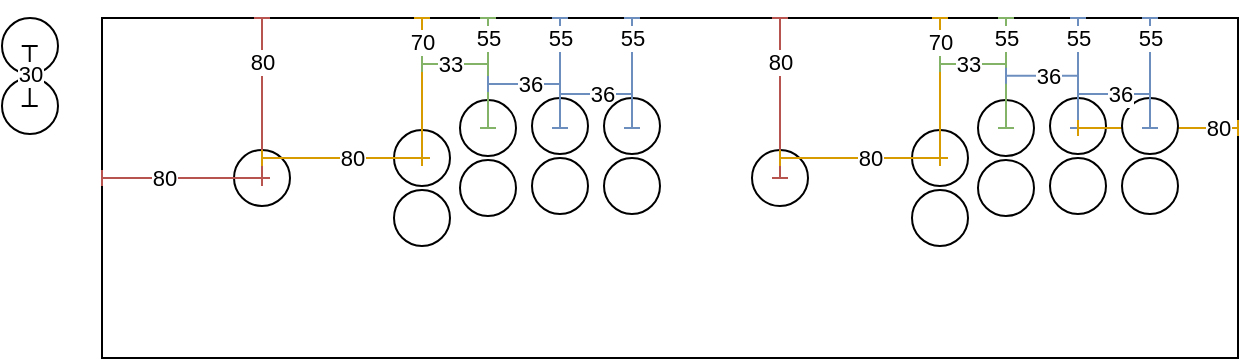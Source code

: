 <mxfile version="20.8.23" type="github">
  <diagram name="Page-1" id="TyZUWZUwhEmbMYcQDR7y">
    <mxGraphModel dx="279" dy="150" grid="1" gridSize="10" guides="1" tooltips="1" connect="1" arrows="1" fold="1" page="1" pageScale="1" pageWidth="827" pageHeight="1169" math="0" shadow="0">
      <root>
        <mxCell id="0" />
        <mxCell id="1" parent="0" />
        <mxCell id="x4vkcotw__83MeDZd9nn-2" value="" style="rounded=0;whiteSpace=wrap;html=1;imageWidth=24;" parent="1" vertex="1">
          <mxGeometry x="80" y="360" width="568" height="170" as="geometry" />
        </mxCell>
        <mxCell id="x4vkcotw__83MeDZd9nn-23" value="" style="group" parent="1" vertex="1" connectable="0">
          <mxGeometry x="259" y="401" width="28" height="58" as="geometry" />
        </mxCell>
        <mxCell id="x4vkcotw__83MeDZd9nn-24" value="" style="ellipse;whiteSpace=wrap;html=1;aspect=fixed;" parent="x4vkcotw__83MeDZd9nn-23" vertex="1">
          <mxGeometry width="28" height="28" as="geometry" />
        </mxCell>
        <mxCell id="x4vkcotw__83MeDZd9nn-25" value="" style="ellipse;whiteSpace=wrap;html=1;aspect=fixed;" parent="x4vkcotw__83MeDZd9nn-23" vertex="1">
          <mxGeometry y="30" width="28" height="28" as="geometry" />
        </mxCell>
        <mxCell id="x4vkcotw__83MeDZd9nn-1" value="" style="ellipse;whiteSpace=wrap;html=1;aspect=fixed;" parent="1" vertex="1">
          <mxGeometry x="146" y="426" width="28" height="28" as="geometry" />
        </mxCell>
        <mxCell id="x4vkcotw__83MeDZd9nn-3" value="" style="endArrow=baseDash;html=1;rounded=0;endFill=0;startArrow=baseDash;startFill=0;fillColor=#f8cecc;strokeColor=#b85450;" parent="1" edge="1">
          <mxGeometry width="50" height="50" relative="1" as="geometry">
            <mxPoint x="80" y="440" as="sourcePoint" />
            <mxPoint x="160" y="440" as="targetPoint" />
          </mxGeometry>
        </mxCell>
        <mxCell id="x4vkcotw__83MeDZd9nn-17" value="80" style="edgeLabel;html=1;align=center;verticalAlign=middle;resizable=0;points=[];" parent="x4vkcotw__83MeDZd9nn-3" vertex="1" connectable="0">
          <mxGeometry x="-0.222" relative="1" as="geometry">
            <mxPoint as="offset" />
          </mxGeometry>
        </mxCell>
        <mxCell id="x4vkcotw__83MeDZd9nn-4" value="" style="endArrow=baseDash;html=1;rounded=0;endFill=0;startArrow=baseDash;startFill=0;fillColor=#f8cecc;strokeColor=#b85450;" parent="1" edge="1">
          <mxGeometry width="50" height="50" relative="1" as="geometry">
            <mxPoint x="160" y="360" as="sourcePoint" />
            <mxPoint x="160" y="440" as="targetPoint" />
          </mxGeometry>
        </mxCell>
        <mxCell id="x4vkcotw__83MeDZd9nn-16" value="80" style="edgeLabel;html=1;align=center;verticalAlign=middle;resizable=0;points=[];" parent="x4vkcotw__83MeDZd9nn-4" vertex="1" connectable="0">
          <mxGeometry x="-0.462" relative="1" as="geometry">
            <mxPoint as="offset" />
          </mxGeometry>
        </mxCell>
        <mxCell id="x4vkcotw__83MeDZd9nn-8" value="" style="ellipse;whiteSpace=wrap;html=1;aspect=fixed;" parent="1" vertex="1">
          <mxGeometry x="226" y="416" width="28" height="28" as="geometry" />
        </mxCell>
        <mxCell id="x4vkcotw__83MeDZd9nn-9" value="" style="ellipse;whiteSpace=wrap;html=1;aspect=fixed;" parent="1" vertex="1">
          <mxGeometry x="226" y="446" width="28" height="28" as="geometry" />
        </mxCell>
        <mxCell id="x4vkcotw__83MeDZd9nn-12" value="" style="group" parent="1" vertex="1" connectable="0">
          <mxGeometry x="30" y="360" width="28" height="58" as="geometry" />
        </mxCell>
        <mxCell id="x4vkcotw__83MeDZd9nn-10" value="" style="ellipse;whiteSpace=wrap;html=1;aspect=fixed;" parent="x4vkcotw__83MeDZd9nn-12" vertex="1">
          <mxGeometry width="28" height="28" as="geometry" />
        </mxCell>
        <mxCell id="x4vkcotw__83MeDZd9nn-11" value="" style="ellipse;whiteSpace=wrap;html=1;aspect=fixed;" parent="x4vkcotw__83MeDZd9nn-12" vertex="1">
          <mxGeometry y="30" width="28" height="28" as="geometry" />
        </mxCell>
        <mxCell id="x4vkcotw__83MeDZd9nn-35" value="" style="endArrow=baseDash;html=1;rounded=1;fillColor=#f8cecc;strokeColor=default;startArrow=baseDash;startFill=0;endFill=0;" parent="x4vkcotw__83MeDZd9nn-12" edge="1">
          <mxGeometry width="50" height="50" relative="1" as="geometry">
            <mxPoint x="13.86" y="14" as="sourcePoint" />
            <mxPoint x="13.86" y="44" as="targetPoint" />
          </mxGeometry>
        </mxCell>
        <mxCell id="x4vkcotw__83MeDZd9nn-36" value="30" style="edgeLabel;html=1;align=center;verticalAlign=middle;resizable=0;points=[];" parent="x4vkcotw__83MeDZd9nn-35" vertex="1" connectable="0">
          <mxGeometry x="0.125" relative="1" as="geometry">
            <mxPoint y="-3" as="offset" />
          </mxGeometry>
        </mxCell>
        <mxCell id="x4vkcotw__83MeDZd9nn-7" value="" style="endArrow=baseDash;html=1;rounded=0;fillColor=#ffe6cc;strokeColor=#d79b00;startArrow=baseDash;startFill=0;endFill=0;" parent="1" edge="1">
          <mxGeometry width="50" height="50" relative="1" as="geometry">
            <mxPoint x="240" y="360" as="sourcePoint" />
            <mxPoint x="240" y="430" as="targetPoint" />
          </mxGeometry>
        </mxCell>
        <mxCell id="x4vkcotw__83MeDZd9nn-14" value="70" style="edgeLabel;html=1;align=center;verticalAlign=middle;resizable=0;points=[];" parent="x4vkcotw__83MeDZd9nn-7" vertex="1" connectable="0">
          <mxGeometry x="-0.663" relative="1" as="geometry">
            <mxPoint as="offset" />
          </mxGeometry>
        </mxCell>
        <mxCell id="x4vkcotw__83MeDZd9nn-6" value="" style="endArrow=baseDash;html=1;rounded=0;fillColor=#ffe6cc;strokeColor=#d79b00;startArrow=baseDash;startFill=0;endFill=0;" parent="1" edge="1">
          <mxGeometry width="50" height="50" relative="1" as="geometry">
            <mxPoint x="160" y="430" as="sourcePoint" />
            <mxPoint x="240" y="430" as="targetPoint" />
          </mxGeometry>
        </mxCell>
        <mxCell id="x4vkcotw__83MeDZd9nn-13" value="80" style="edgeLabel;html=1;align=center;verticalAlign=middle;resizable=0;points=[];" parent="x4vkcotw__83MeDZd9nn-6" vertex="1" connectable="0">
          <mxGeometry x="0.125" relative="1" as="geometry">
            <mxPoint as="offset" />
          </mxGeometry>
        </mxCell>
        <mxCell id="x4vkcotw__83MeDZd9nn-18" value="" style="endArrow=baseDash;html=1;rounded=0;fillColor=#d5e8d4;strokeColor=#82b366;startArrow=baseDash;startFill=0;endFill=0;" parent="1" edge="1">
          <mxGeometry width="50" height="50" relative="1" as="geometry">
            <mxPoint x="240" y="383" as="sourcePoint" />
            <mxPoint x="273" y="383" as="targetPoint" />
          </mxGeometry>
        </mxCell>
        <mxCell id="x4vkcotw__83MeDZd9nn-19" value="33" style="edgeLabel;html=1;align=center;verticalAlign=middle;resizable=0;points=[];" parent="x4vkcotw__83MeDZd9nn-18" vertex="1" connectable="0">
          <mxGeometry x="0.125" relative="1" as="geometry">
            <mxPoint x="-5" as="offset" />
          </mxGeometry>
        </mxCell>
        <mxCell id="x4vkcotw__83MeDZd9nn-32" value="" style="group" parent="1" vertex="1" connectable="0">
          <mxGeometry x="295" y="400" width="28" height="58" as="geometry" />
        </mxCell>
        <mxCell id="x4vkcotw__83MeDZd9nn-33" value="" style="ellipse;whiteSpace=wrap;html=1;aspect=fixed;" parent="x4vkcotw__83MeDZd9nn-32" vertex="1">
          <mxGeometry width="28" height="28" as="geometry" />
        </mxCell>
        <mxCell id="x4vkcotw__83MeDZd9nn-34" value="" style="ellipse;whiteSpace=wrap;html=1;aspect=fixed;" parent="x4vkcotw__83MeDZd9nn-32" vertex="1">
          <mxGeometry y="30" width="28" height="28" as="geometry" />
        </mxCell>
        <mxCell id="x4vkcotw__83MeDZd9nn-28" value="" style="endArrow=baseDash;html=1;rounded=0;fillColor=#dae8fc;strokeColor=#6c8ebf;startArrow=baseDash;startFill=0;endFill=0;" parent="1" edge="1">
          <mxGeometry width="50" height="50" relative="1" as="geometry">
            <mxPoint x="309" y="360" as="sourcePoint" />
            <mxPoint x="309" y="415" as="targetPoint" />
          </mxGeometry>
        </mxCell>
        <mxCell id="x4vkcotw__83MeDZd9nn-29" value="55" style="edgeLabel;html=1;align=center;verticalAlign=middle;resizable=0;points=[];" parent="x4vkcotw__83MeDZd9nn-28" vertex="1" connectable="0">
          <mxGeometry x="-0.663" relative="1" as="geometry">
            <mxPoint as="offset" />
          </mxGeometry>
        </mxCell>
        <mxCell id="x4vkcotw__83MeDZd9nn-26" value="" style="endArrow=baseDash;html=1;rounded=0;fillColor=#d5e8d4;strokeColor=#82b366;startArrow=baseDash;startFill=0;endFill=0;" parent="1" edge="1">
          <mxGeometry width="50" height="50" relative="1" as="geometry">
            <mxPoint x="273" y="360" as="sourcePoint" />
            <mxPoint x="273" y="415" as="targetPoint" />
          </mxGeometry>
        </mxCell>
        <mxCell id="x4vkcotw__83MeDZd9nn-27" value="55" style="edgeLabel;html=1;align=center;verticalAlign=middle;resizable=0;points=[];" parent="x4vkcotw__83MeDZd9nn-26" vertex="1" connectable="0">
          <mxGeometry x="-0.663" relative="1" as="geometry">
            <mxPoint as="offset" />
          </mxGeometry>
        </mxCell>
        <mxCell id="x4vkcotw__83MeDZd9nn-30" value="" style="endArrow=baseDash;html=1;rounded=0;fillColor=#dae8fc;strokeColor=#6c8ebf;startArrow=baseDash;startFill=0;endFill=0;" parent="1" edge="1">
          <mxGeometry width="50" height="50" relative="1" as="geometry">
            <mxPoint x="273" y="393" as="sourcePoint" />
            <mxPoint x="309" y="393" as="targetPoint" />
          </mxGeometry>
        </mxCell>
        <mxCell id="x4vkcotw__83MeDZd9nn-31" value="36" style="edgeLabel;html=1;align=center;verticalAlign=middle;resizable=0;points=[];" parent="x4vkcotw__83MeDZd9nn-30" vertex="1" connectable="0">
          <mxGeometry x="0.125" relative="1" as="geometry">
            <mxPoint as="offset" />
          </mxGeometry>
        </mxCell>
        <mxCell id="p32x1-39a59fUp0QArxO-1" value="" style="endArrow=baseDash;html=1;rounded=0;fillColor=#dae8fc;strokeColor=#6c8ebf;startArrow=baseDash;startFill=0;endFill=0;" edge="1" parent="1">
          <mxGeometry width="50" height="50" relative="1" as="geometry">
            <mxPoint x="309" y="398" as="sourcePoint" />
            <mxPoint x="345" y="398" as="targetPoint" />
          </mxGeometry>
        </mxCell>
        <mxCell id="p32x1-39a59fUp0QArxO-2" value="36" style="edgeLabel;html=1;align=center;verticalAlign=middle;resizable=0;points=[];" vertex="1" connectable="0" parent="p32x1-39a59fUp0QArxO-1">
          <mxGeometry x="0.125" relative="1" as="geometry">
            <mxPoint as="offset" />
          </mxGeometry>
        </mxCell>
        <mxCell id="p32x1-39a59fUp0QArxO-5" value="" style="group" vertex="1" connectable="0" parent="1">
          <mxGeometry x="331" y="400" width="28" height="58" as="geometry" />
        </mxCell>
        <mxCell id="p32x1-39a59fUp0QArxO-6" value="" style="ellipse;whiteSpace=wrap;html=1;aspect=fixed;" vertex="1" parent="p32x1-39a59fUp0QArxO-5">
          <mxGeometry width="28" height="28" as="geometry" />
        </mxCell>
        <mxCell id="p32x1-39a59fUp0QArxO-7" value="" style="ellipse;whiteSpace=wrap;html=1;aspect=fixed;" vertex="1" parent="p32x1-39a59fUp0QArxO-5">
          <mxGeometry y="30" width="28" height="28" as="geometry" />
        </mxCell>
        <mxCell id="p32x1-39a59fUp0QArxO-3" value="" style="endArrow=baseDash;html=1;rounded=0;fillColor=#dae8fc;strokeColor=#6c8ebf;startArrow=baseDash;startFill=0;endFill=0;" edge="1" parent="1">
          <mxGeometry width="50" height="50" relative="1" as="geometry">
            <mxPoint x="345" y="360" as="sourcePoint" />
            <mxPoint x="345" y="415" as="targetPoint" />
          </mxGeometry>
        </mxCell>
        <mxCell id="p32x1-39a59fUp0QArxO-4" value="55" style="edgeLabel;html=1;align=center;verticalAlign=middle;resizable=0;points=[];" vertex="1" connectable="0" parent="p32x1-39a59fUp0QArxO-3">
          <mxGeometry x="-0.663" relative="1" as="geometry">
            <mxPoint as="offset" />
          </mxGeometry>
        </mxCell>
        <mxCell id="p32x1-39a59fUp0QArxO-10" value="" style="group" vertex="1" connectable="0" parent="1">
          <mxGeometry x="554" y="400" width="28" height="58" as="geometry" />
        </mxCell>
        <mxCell id="p32x1-39a59fUp0QArxO-11" value="" style="ellipse;whiteSpace=wrap;html=1;aspect=fixed;" vertex="1" parent="p32x1-39a59fUp0QArxO-10">
          <mxGeometry width="28" height="28" as="geometry" />
        </mxCell>
        <mxCell id="p32x1-39a59fUp0QArxO-12" value="" style="ellipse;whiteSpace=wrap;html=1;aspect=fixed;" vertex="1" parent="p32x1-39a59fUp0QArxO-10">
          <mxGeometry y="30" width="28" height="28" as="geometry" />
        </mxCell>
        <mxCell id="p32x1-39a59fUp0QArxO-13" value="" style="endArrow=baseDash;html=1;rounded=0;fillColor=#dae8fc;strokeColor=#6c8ebf;startArrow=baseDash;startFill=0;endFill=0;" edge="1" parent="1">
          <mxGeometry width="50" height="50" relative="1" as="geometry">
            <mxPoint x="568" y="360" as="sourcePoint" />
            <mxPoint x="568" y="415" as="targetPoint" />
          </mxGeometry>
        </mxCell>
        <mxCell id="p32x1-39a59fUp0QArxO-14" value="55" style="edgeLabel;html=1;align=center;verticalAlign=middle;resizable=0;points=[];" vertex="1" connectable="0" parent="p32x1-39a59fUp0QArxO-13">
          <mxGeometry x="-0.663" relative="1" as="geometry">
            <mxPoint as="offset" />
          </mxGeometry>
        </mxCell>
        <mxCell id="p32x1-39a59fUp0QArxO-8" value="" style="endArrow=baseDash;html=1;rounded=0;fillColor=#ffe6cc;strokeColor=#d79b00;startArrow=baseDash;startFill=0;endFill=0;" edge="1" parent="1">
          <mxGeometry width="50" height="50" relative="1" as="geometry">
            <mxPoint x="568" y="415" as="sourcePoint" />
            <mxPoint x="648" y="415" as="targetPoint" />
          </mxGeometry>
        </mxCell>
        <mxCell id="p32x1-39a59fUp0QArxO-9" value="80" style="edgeLabel;html=1;align=center;verticalAlign=middle;resizable=0;points=[];" vertex="1" connectable="0" parent="p32x1-39a59fUp0QArxO-8">
          <mxGeometry x="0.125" relative="1" as="geometry">
            <mxPoint x="25" as="offset" />
          </mxGeometry>
        </mxCell>
        <mxCell id="p32x1-39a59fUp0QArxO-17" value="" style="group" vertex="1" connectable="0" parent="1">
          <mxGeometry x="590" y="400" width="28" height="58" as="geometry" />
        </mxCell>
        <mxCell id="p32x1-39a59fUp0QArxO-18" value="" style="ellipse;whiteSpace=wrap;html=1;aspect=fixed;" vertex="1" parent="p32x1-39a59fUp0QArxO-17">
          <mxGeometry width="28" height="28" as="geometry" />
        </mxCell>
        <mxCell id="p32x1-39a59fUp0QArxO-19" value="" style="ellipse;whiteSpace=wrap;html=1;aspect=fixed;" vertex="1" parent="p32x1-39a59fUp0QArxO-17">
          <mxGeometry y="30" width="28" height="28" as="geometry" />
        </mxCell>
        <mxCell id="p32x1-39a59fUp0QArxO-15" value="" style="endArrow=baseDash;html=1;rounded=0;fillColor=#dae8fc;strokeColor=#6c8ebf;startArrow=baseDash;startFill=0;endFill=0;" edge="1" parent="1">
          <mxGeometry width="50" height="50" relative="1" as="geometry">
            <mxPoint x="568" y="398" as="sourcePoint" />
            <mxPoint x="604" y="398" as="targetPoint" />
          </mxGeometry>
        </mxCell>
        <mxCell id="p32x1-39a59fUp0QArxO-16" value="36" style="edgeLabel;html=1;align=center;verticalAlign=middle;resizable=0;points=[];" vertex="1" connectable="0" parent="p32x1-39a59fUp0QArxO-15">
          <mxGeometry x="0.125" relative="1" as="geometry">
            <mxPoint as="offset" />
          </mxGeometry>
        </mxCell>
        <mxCell id="p32x1-39a59fUp0QArxO-20" value="" style="endArrow=baseDash;html=1;rounded=0;fillColor=#dae8fc;strokeColor=#6c8ebf;startArrow=baseDash;startFill=0;endFill=0;" edge="1" parent="1">
          <mxGeometry width="50" height="50" relative="1" as="geometry">
            <mxPoint x="604" y="360" as="sourcePoint" />
            <mxPoint x="604" y="415" as="targetPoint" />
          </mxGeometry>
        </mxCell>
        <mxCell id="p32x1-39a59fUp0QArxO-21" value="55" style="edgeLabel;html=1;align=center;verticalAlign=middle;resizable=0;points=[];" vertex="1" connectable="0" parent="p32x1-39a59fUp0QArxO-20">
          <mxGeometry x="-0.663" relative="1" as="geometry">
            <mxPoint as="offset" />
          </mxGeometry>
        </mxCell>
        <mxCell id="p32x1-39a59fUp0QArxO-23" value="" style="group" vertex="1" connectable="0" parent="1">
          <mxGeometry x="518" y="401" width="28" height="58" as="geometry" />
        </mxCell>
        <mxCell id="p32x1-39a59fUp0QArxO-24" value="" style="ellipse;whiteSpace=wrap;html=1;aspect=fixed;" vertex="1" parent="p32x1-39a59fUp0QArxO-23">
          <mxGeometry width="28" height="28" as="geometry" />
        </mxCell>
        <mxCell id="p32x1-39a59fUp0QArxO-25" value="" style="ellipse;whiteSpace=wrap;html=1;aspect=fixed;" vertex="1" parent="p32x1-39a59fUp0QArxO-23">
          <mxGeometry y="30" width="28" height="28" as="geometry" />
        </mxCell>
        <mxCell id="p32x1-39a59fUp0QArxO-26" value="" style="ellipse;whiteSpace=wrap;html=1;aspect=fixed;" vertex="1" parent="1">
          <mxGeometry x="405" y="426" width="28" height="28" as="geometry" />
        </mxCell>
        <mxCell id="p32x1-39a59fUp0QArxO-27" value="" style="endArrow=baseDash;html=1;rounded=0;endFill=0;startArrow=baseDash;startFill=0;fillColor=#f8cecc;strokeColor=#b85450;" edge="1" parent="1">
          <mxGeometry width="50" height="50" relative="1" as="geometry">
            <mxPoint x="419" y="360" as="sourcePoint" />
            <mxPoint x="419" y="440" as="targetPoint" />
          </mxGeometry>
        </mxCell>
        <mxCell id="p32x1-39a59fUp0QArxO-28" value="80" style="edgeLabel;html=1;align=center;verticalAlign=middle;resizable=0;points=[];" vertex="1" connectable="0" parent="p32x1-39a59fUp0QArxO-27">
          <mxGeometry x="-0.462" relative="1" as="geometry">
            <mxPoint as="offset" />
          </mxGeometry>
        </mxCell>
        <mxCell id="p32x1-39a59fUp0QArxO-29" value="" style="ellipse;whiteSpace=wrap;html=1;aspect=fixed;" vertex="1" parent="1">
          <mxGeometry x="485" y="416" width="28" height="28" as="geometry" />
        </mxCell>
        <mxCell id="p32x1-39a59fUp0QArxO-30" value="" style="ellipse;whiteSpace=wrap;html=1;aspect=fixed;" vertex="1" parent="1">
          <mxGeometry x="485" y="446" width="28" height="28" as="geometry" />
        </mxCell>
        <mxCell id="p32x1-39a59fUp0QArxO-31" value="" style="endArrow=baseDash;html=1;rounded=0;fillColor=#ffe6cc;strokeColor=#d79b00;startArrow=baseDash;startFill=0;endFill=0;" edge="1" parent="1">
          <mxGeometry width="50" height="50" relative="1" as="geometry">
            <mxPoint x="499" y="360" as="sourcePoint" />
            <mxPoint x="499" y="430" as="targetPoint" />
          </mxGeometry>
        </mxCell>
        <mxCell id="p32x1-39a59fUp0QArxO-32" value="70" style="edgeLabel;html=1;align=center;verticalAlign=middle;resizable=0;points=[];" vertex="1" connectable="0" parent="p32x1-39a59fUp0QArxO-31">
          <mxGeometry x="-0.663" relative="1" as="geometry">
            <mxPoint as="offset" />
          </mxGeometry>
        </mxCell>
        <mxCell id="p32x1-39a59fUp0QArxO-33" value="" style="endArrow=baseDash;html=1;rounded=0;fillColor=#ffe6cc;strokeColor=#d79b00;startArrow=baseDash;startFill=0;endFill=0;" edge="1" parent="1">
          <mxGeometry width="50" height="50" relative="1" as="geometry">
            <mxPoint x="419" y="430" as="sourcePoint" />
            <mxPoint x="499" y="430" as="targetPoint" />
          </mxGeometry>
        </mxCell>
        <mxCell id="p32x1-39a59fUp0QArxO-34" value="80" style="edgeLabel;html=1;align=center;verticalAlign=middle;resizable=0;points=[];" vertex="1" connectable="0" parent="p32x1-39a59fUp0QArxO-33">
          <mxGeometry x="0.125" relative="1" as="geometry">
            <mxPoint as="offset" />
          </mxGeometry>
        </mxCell>
        <mxCell id="p32x1-39a59fUp0QArxO-35" value="" style="endArrow=baseDash;html=1;rounded=0;fillColor=#d5e8d4;strokeColor=#82b366;startArrow=baseDash;startFill=0;endFill=0;" edge="1" parent="1">
          <mxGeometry width="50" height="50" relative="1" as="geometry">
            <mxPoint x="499" y="383" as="sourcePoint" />
            <mxPoint x="532" y="383" as="targetPoint" />
          </mxGeometry>
        </mxCell>
        <mxCell id="p32x1-39a59fUp0QArxO-36" value="33" style="edgeLabel;html=1;align=center;verticalAlign=middle;resizable=0;points=[];" vertex="1" connectable="0" parent="p32x1-39a59fUp0QArxO-35">
          <mxGeometry x="0.125" relative="1" as="geometry">
            <mxPoint x="-5" as="offset" />
          </mxGeometry>
        </mxCell>
        <mxCell id="p32x1-39a59fUp0QArxO-37" value="" style="endArrow=baseDash;html=1;rounded=0;fillColor=#d5e8d4;strokeColor=#82b366;startArrow=baseDash;startFill=0;endFill=0;" edge="1" parent="1">
          <mxGeometry width="50" height="50" relative="1" as="geometry">
            <mxPoint x="532" y="360" as="sourcePoint" />
            <mxPoint x="532" y="415" as="targetPoint" />
          </mxGeometry>
        </mxCell>
        <mxCell id="p32x1-39a59fUp0QArxO-38" value="55" style="edgeLabel;html=1;align=center;verticalAlign=middle;resizable=0;points=[];" vertex="1" connectable="0" parent="p32x1-39a59fUp0QArxO-37">
          <mxGeometry x="-0.663" relative="1" as="geometry">
            <mxPoint as="offset" />
          </mxGeometry>
        </mxCell>
        <mxCell id="p32x1-39a59fUp0QArxO-39" value="" style="endArrow=baseDash;html=1;rounded=0;fillColor=#dae8fc;strokeColor=#6c8ebf;startArrow=baseDash;startFill=0;endFill=0;" edge="1" parent="1">
          <mxGeometry width="50" height="50" relative="1" as="geometry">
            <mxPoint x="532" y="388.86" as="sourcePoint" />
            <mxPoint x="568" y="388.86" as="targetPoint" />
          </mxGeometry>
        </mxCell>
        <mxCell id="p32x1-39a59fUp0QArxO-40" value="36" style="edgeLabel;html=1;align=center;verticalAlign=middle;resizable=0;points=[];" vertex="1" connectable="0" parent="p32x1-39a59fUp0QArxO-39">
          <mxGeometry x="0.125" relative="1" as="geometry">
            <mxPoint as="offset" />
          </mxGeometry>
        </mxCell>
      </root>
    </mxGraphModel>
  </diagram>
</mxfile>
